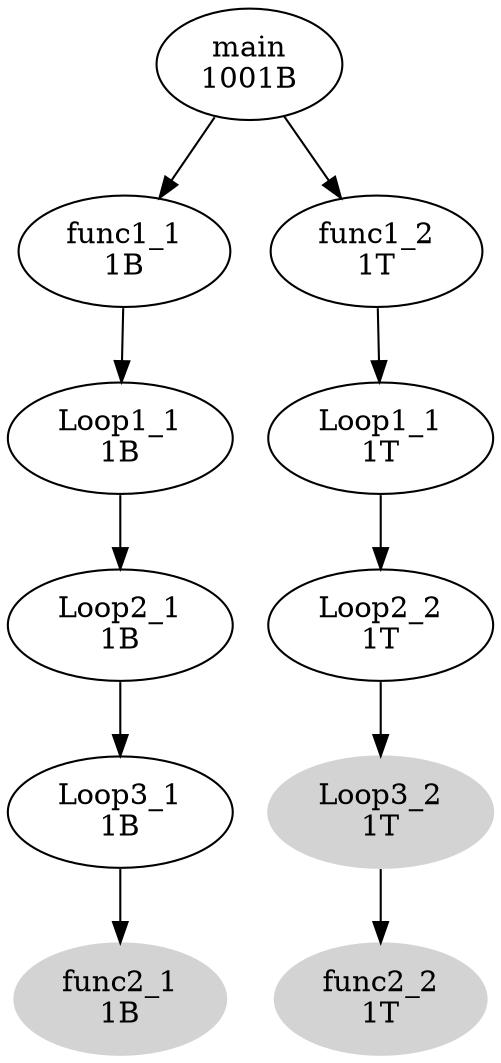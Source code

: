digraph G {
main->func1_1 
main->func1_2 
main [label="main\n1001B"]
func1_1->Loop1_1 
func1_2->Loop1_2 
func1_1 [label="func1_1\n1B"]
func1_2 [label="func1_2\n1T"]
Loop1_1 [label="Loop1_1\n1B"]
Loop1_2 [label="Loop1_1\n1T"]
Loop2_1 [label="Loop2_1\n1B"];
Loop1_1->Loop2_1 
Loop1_2->Loop2_2 
Loop2_2 [label="Loop2_2\n1T"]
Loop3_1 [label="Loop3_1\n1B"];
Loop2_1->Loop3_1 
Loop3_2 [label="Loop3_2\n1T", style=filled, color=lightgrey];
Loop2_2->Loop3_2 
Loop3_1->{func2_1}
Loop3_2->{func2_2}
func2_1 [label="func2_1\n1B", style=filled, color=lightgrey];
func2_2 [label="func2_2\n1T", style=filled, color=lightgrey];
}
